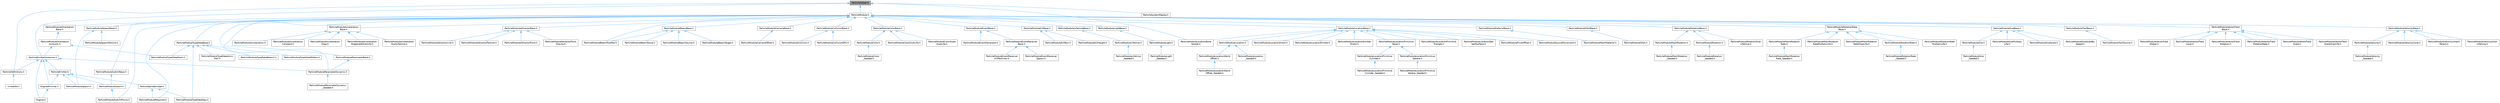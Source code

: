 digraph "ParticleHelper.h"
{
 // INTERACTIVE_SVG=YES
 // LATEX_PDF_SIZE
  bgcolor="transparent";
  edge [fontname=Helvetica,fontsize=10,labelfontname=Helvetica,labelfontsize=10];
  node [fontname=Helvetica,fontsize=10,shape=box,height=0.2,width=0.4];
  Node1 [id="Node000001",label="ParticleHelper.h",height=0.2,width=0.4,color="gray40", fillcolor="grey60", style="filled", fontcolor="black",tooltip=" "];
  Node1 -> Node2 [id="edge1_Node000001_Node000002",dir="back",color="steelblue1",style="solid",tooltip=" "];
  Node2 [id="Node000002",label="ParticleDefinitions.h",height=0.2,width=0.4,color="grey40", fillcolor="white", style="filled",URL="$db/dde/ParticleDefinitions_8h.html",tooltip=" "];
  Node2 -> Node3 [id="edge2_Node000002_Node000003",dir="back",color="steelblue1",style="solid",tooltip=" "];
  Node3 [id="Node000003",label="UnrealEd.h",height=0.2,width=0.4,color="grey40", fillcolor="white", style="filled",URL="$d2/d5f/UnrealEd_8h.html",tooltip=" "];
  Node1 -> Node4 [id="edge3_Node000001_Node000004",dir="back",color="steelblue1",style="solid",tooltip=" "];
  Node4 [id="Node000004",label="ParticleEmitterInstances.h",height=0.2,width=0.4,color="grey40", fillcolor="white", style="filled",URL="$d4/dd8/ParticleEmitterInstances_8h.html",tooltip=" "];
  Node4 -> Node5 [id="edge4_Node000004_Node000005",dir="back",color="steelblue1",style="solid",tooltip=" "];
  Node5 [id="Node000005",label="Engine.h",height=0.2,width=0.4,color="grey40", fillcolor="white", style="filled",URL="$d1/d34/Public_2Engine_8h.html",tooltip=" "];
  Node4 -> Node6 [id="edge5_Node000004_Node000006",dir="back",color="steelblue1",style="solid",tooltip=" "];
  Node6 [id="Node000006",label="EngineMinimal.h",height=0.2,width=0.4,color="grey40", fillcolor="white", style="filled",URL="$d0/d2c/EngineMinimal_8h.html",tooltip=" "];
  Node6 -> Node5 [id="edge6_Node000006_Node000005",dir="back",color="steelblue1",style="solid",tooltip=" "];
  Node4 -> Node2 [id="edge7_Node000004_Node000002",dir="back",color="steelblue1",style="solid",tooltip=" "];
  Node4 -> Node7 [id="edge8_Node000004_Node000007",dir="back",color="steelblue1",style="solid",tooltip=" "];
  Node7 [id="Node000007",label="ParticleEmitter.h",height=0.2,width=0.4,color="grey40", fillcolor="white", style="filled",URL="$da/d0d/ParticleEmitter_8h.html",tooltip=" "];
  Node7 -> Node6 [id="edge9_Node000007_Node000006",dir="back",color="steelblue1",style="solid",tooltip=" "];
  Node7 -> Node8 [id="edge10_Node000007_Node000008",dir="back",color="steelblue1",style="solid",tooltip=" "];
  Node8 [id="Node000008",label="ParticleModuleSpawn.h",height=0.2,width=0.4,color="grey40", fillcolor="white", style="filled",URL="$d4/d84/ParticleModuleSpawn_8h.html",tooltip=" "];
  Node7 -> Node9 [id="edge11_Node000007_Node000009",dir="back",color="steelblue1",style="solid",tooltip=" "];
  Node9 [id="Node000009",label="ParticleModuleSubUV.h",height=0.2,width=0.4,color="grey40", fillcolor="white", style="filled",URL="$dc/d7d/ParticleModuleSubUV_8h.html",tooltip=" "];
  Node9 -> Node10 [id="edge12_Node000009_Node000010",dir="back",color="steelblue1",style="solid",tooltip=" "];
  Node10 [id="Node000010",label="ParticleModuleSubUVMovie.h",height=0.2,width=0.4,color="grey40", fillcolor="white", style="filled",URL="$dc/d66/ParticleModuleSubUVMovie_8h.html",tooltip=" "];
  Node7 -> Node11 [id="edge13_Node000007_Node000011",dir="back",color="steelblue1",style="solid",tooltip=" "];
  Node11 [id="Node000011",label="ParticleSpriteEmitter.h",height=0.2,width=0.4,color="grey40", fillcolor="white", style="filled",URL="$d8/d83/ParticleSpriteEmitter_8h.html",tooltip=" "];
  Node11 -> Node12 [id="edge14_Node000011_Node000012",dir="back",color="steelblue1",style="solid",tooltip=" "];
  Node12 [id="Node000012",label="ParticleModuleRequired.h",height=0.2,width=0.4,color="grey40", fillcolor="white", style="filled",URL="$dd/d80/ParticleModuleRequired_8h.html",tooltip=" "];
  Node11 -> Node13 [id="edge15_Node000011_Node000013",dir="back",color="steelblue1",style="solid",tooltip=" "];
  Node13 [id="Node000013",label="ParticleModuleTypeDataGpu.h",height=0.2,width=0.4,color="grey40", fillcolor="white", style="filled",URL="$d7/d30/ParticleModuleTypeDataGpu_8h.html",tooltip=" "];
  Node4 -> Node14 [id="edge16_Node000004_Node000014",dir="back",color="steelblue1",style="solid",tooltip=" "];
  Node14 [id="Node000014",label="ParticleModuleParameterDynamic.h",height=0.2,width=0.4,color="grey40", fillcolor="white", style="filled",URL="$d3/d04/ParticleModuleParameterDynamic_8h.html",tooltip=" "];
  Node14 -> Node15 [id="edge17_Node000014_Node000015",dir="back",color="steelblue1",style="solid",tooltip=" "];
  Node15 [id="Node000015",label="ParticleModuleParameterDynamic\l_Seeded.h",height=0.2,width=0.4,color="grey40", fillcolor="white", style="filled",URL="$de/d89/ParticleModuleParameterDynamic__Seeded_8h.html",tooltip=" "];
  Node1 -> Node16 [id="edge18_Node000001_Node000016",dir="back",color="steelblue1",style="solid",tooltip=" "];
  Node16 [id="Node000016",label="ParticleModule.h",height=0.2,width=0.4,color="grey40", fillcolor="white", style="filled",URL="$d7/d7c/ParticleModule_8h.html",tooltip=" "];
  Node16 -> Node17 [id="edge19_Node000016_Node000017",dir="back",color="steelblue1",style="solid",tooltip=" "];
  Node17 [id="Node000017",label="ParticleModuleAcceleration\lBase.h",height=0.2,width=0.4,color="grey40", fillcolor="white", style="filled",URL="$d5/de7/ParticleModuleAccelerationBase_8h.html",tooltip=" "];
  Node17 -> Node18 [id="edge20_Node000017_Node000018",dir="back",color="steelblue1",style="solid",tooltip=" "];
  Node18 [id="Node000018",label="ParticleModuleAcceleration.h",height=0.2,width=0.4,color="grey40", fillcolor="white", style="filled",URL="$d2/dcc/ParticleModuleAcceleration_8h.html",tooltip=" "];
  Node17 -> Node19 [id="edge21_Node000017_Node000019",dir="back",color="steelblue1",style="solid",tooltip=" "];
  Node19 [id="Node000019",label="ParticleModuleAcceleration\lConstant.h",height=0.2,width=0.4,color="grey40", fillcolor="white", style="filled",URL="$da/d3f/ParticleModuleAccelerationConstant_8h.html",tooltip=" "];
  Node17 -> Node20 [id="edge22_Node000017_Node000020",dir="back",color="steelblue1",style="solid",tooltip=" "];
  Node20 [id="Node000020",label="ParticleModuleAcceleration\lDrag.h",height=0.2,width=0.4,color="grey40", fillcolor="white", style="filled",URL="$d5/df7/ParticleModuleAccelerationDrag_8h.html",tooltip=" "];
  Node17 -> Node21 [id="edge23_Node000017_Node000021",dir="back",color="steelblue1",style="solid",tooltip=" "];
  Node21 [id="Node000021",label="ParticleModuleAcceleration\lDragScaleOverLife.h",height=0.2,width=0.4,color="grey40", fillcolor="white", style="filled",URL="$d1/d71/ParticleModuleAccelerationDragScaleOverLife_8h.html",tooltip=" "];
  Node17 -> Node22 [id="edge24_Node000017_Node000022",dir="back",color="steelblue1",style="solid",tooltip=" "];
  Node22 [id="Node000022",label="ParticleModuleAcceleration\lOverLifetime.h",height=0.2,width=0.4,color="grey40", fillcolor="white", style="filled",URL="$d8/de4/ParticleModuleAccelerationOverLifetime_8h.html",tooltip=" "];
  Node16 -> Node23 [id="edge25_Node000016_Node000023",dir="back",color="steelblue1",style="solid",tooltip=" "];
  Node23 [id="Node000023",label="ParticleModuleAttractorBase.h",height=0.2,width=0.4,color="grey40", fillcolor="white", style="filled",URL="$dc/d14/ParticleModuleAttractorBase_8h.html",tooltip=" "];
  Node23 -> Node24 [id="edge26_Node000023_Node000024",dir="back",color="steelblue1",style="solid",tooltip=" "];
  Node24 [id="Node000024",label="ParticleModuleAttractorLine.h",height=0.2,width=0.4,color="grey40", fillcolor="white", style="filled",URL="$dc/df9/ParticleModuleAttractorLine_8h.html",tooltip=" "];
  Node23 -> Node25 [id="edge27_Node000023_Node000025",dir="back",color="steelblue1",style="solid",tooltip=" "];
  Node25 [id="Node000025",label="ParticleModuleAttractorParticle.h",height=0.2,width=0.4,color="grey40", fillcolor="white", style="filled",URL="$d3/df1/ParticleModuleAttractorParticle_8h.html",tooltip=" "];
  Node23 -> Node26 [id="edge28_Node000023_Node000026",dir="back",color="steelblue1",style="solid",tooltip=" "];
  Node26 [id="Node000026",label="ParticleModuleAttractorPoint.h",height=0.2,width=0.4,color="grey40", fillcolor="white", style="filled",URL="$d8/d84/ParticleModuleAttractorPoint_8h.html",tooltip=" "];
  Node23 -> Node27 [id="edge29_Node000023_Node000027",dir="back",color="steelblue1",style="solid",tooltip=" "];
  Node27 [id="Node000027",label="ParticleModuleAttractorPoint\lGravity.h",height=0.2,width=0.4,color="grey40", fillcolor="white", style="filled",URL="$d3/de8/ParticleModuleAttractorPointGravity_8h.html",tooltip=" "];
  Node16 -> Node28 [id="edge30_Node000016_Node000028",dir="back",color="steelblue1",style="solid",tooltip=" "];
  Node28 [id="Node000028",label="ParticleModuleBeamBase.h",height=0.2,width=0.4,color="grey40", fillcolor="white", style="filled",URL="$d8/d9f/ParticleModuleBeamBase_8h.html",tooltip=" "];
  Node28 -> Node29 [id="edge31_Node000028_Node000029",dir="back",color="steelblue1",style="solid",tooltip=" "];
  Node29 [id="Node000029",label="ParticleModuleBeamModifier.h",height=0.2,width=0.4,color="grey40", fillcolor="white", style="filled",URL="$d4/dcf/ParticleModuleBeamModifier_8h.html",tooltip=" "];
  Node28 -> Node30 [id="edge32_Node000028_Node000030",dir="back",color="steelblue1",style="solid",tooltip=" "];
  Node30 [id="Node000030",label="ParticleModuleBeamNoise.h",height=0.2,width=0.4,color="grey40", fillcolor="white", style="filled",URL="$d6/d06/ParticleModuleBeamNoise_8h.html",tooltip=" "];
  Node28 -> Node31 [id="edge33_Node000028_Node000031",dir="back",color="steelblue1",style="solid",tooltip=" "];
  Node31 [id="Node000031",label="ParticleModuleBeamSource.h",height=0.2,width=0.4,color="grey40", fillcolor="white", style="filled",URL="$d4/d93/ParticleModuleBeamSource_8h.html",tooltip=" "];
  Node28 -> Node32 [id="edge34_Node000028_Node000032",dir="back",color="steelblue1",style="solid",tooltip=" "];
  Node32 [id="Node000032",label="ParticleModuleBeamTarget.h",height=0.2,width=0.4,color="grey40", fillcolor="white", style="filled",URL="$dc/d01/ParticleModuleBeamTarget_8h.html",tooltip=" "];
  Node16 -> Node29 [id="edge35_Node000016_Node000029",dir="back",color="steelblue1",style="solid",tooltip=" "];
  Node16 -> Node33 [id="edge36_Node000016_Node000033",dir="back",color="steelblue1",style="solid",tooltip=" "];
  Node33 [id="Node000033",label="ParticleModuleCameraBase.h",height=0.2,width=0.4,color="grey40", fillcolor="white", style="filled",URL="$d5/dae/ParticleModuleCameraBase_8h.html",tooltip=" "];
  Node33 -> Node34 [id="edge37_Node000033_Node000034",dir="back",color="steelblue1",style="solid",tooltip=" "];
  Node34 [id="Node000034",label="ParticleModuleCameraOffset.h",height=0.2,width=0.4,color="grey40", fillcolor="white", style="filled",URL="$d7/da1/ParticleModuleCameraOffset_8h.html",tooltip=" "];
  Node16 -> Node35 [id="edge38_Node000016_Node000035",dir="back",color="steelblue1",style="solid",tooltip=" "];
  Node35 [id="Node000035",label="ParticleModuleCollisionBase.h",height=0.2,width=0.4,color="grey40", fillcolor="white", style="filled",URL="$d6/db9/ParticleModuleCollisionBase_8h.html",tooltip=" "];
  Node35 -> Node36 [id="edge39_Node000035_Node000036",dir="back",color="steelblue1",style="solid",tooltip=" "];
  Node36 [id="Node000036",label="ParticleModuleCollision.h",height=0.2,width=0.4,color="grey40", fillcolor="white", style="filled",URL="$d5/d24/ParticleModuleCollision_8h.html",tooltip=" "];
  Node35 -> Node37 [id="edge40_Node000035_Node000037",dir="back",color="steelblue1",style="solid",tooltip=" "];
  Node37 [id="Node000037",label="ParticleModuleCollisionGPU.h",height=0.2,width=0.4,color="grey40", fillcolor="white", style="filled",URL="$d1/de4/ParticleModuleCollisionGPU_8h.html",tooltip=" "];
  Node16 -> Node38 [id="edge41_Node000016_Node000038",dir="back",color="steelblue1",style="solid",tooltip=" "];
  Node38 [id="Node000038",label="ParticleModuleColorBase.h",height=0.2,width=0.4,color="grey40", fillcolor="white", style="filled",URL="$dd/d30/ParticleModuleColorBase_8h.html",tooltip=" "];
  Node38 -> Node39 [id="edge42_Node000038_Node000039",dir="back",color="steelblue1",style="solid",tooltip=" "];
  Node39 [id="Node000039",label="ParticleModuleColor.h",height=0.2,width=0.4,color="grey40", fillcolor="white", style="filled",URL="$dd/d54/ParticleModuleColor_8h.html",tooltip=" "];
  Node39 -> Node40 [id="edge43_Node000039_Node000040",dir="back",color="steelblue1",style="solid",tooltip=" "];
  Node40 [id="Node000040",label="ParticleModuleColor\l_Seeded.h",height=0.2,width=0.4,color="grey40", fillcolor="white", style="filled",URL="$d9/d67/ParticleModuleColor__Seeded_8h.html",tooltip=" "];
  Node38 -> Node41 [id="edge44_Node000038_Node000041",dir="back",color="steelblue1",style="solid",tooltip=" "];
  Node41 [id="Node000041",label="ParticleModuleColorOverLife.h",height=0.2,width=0.4,color="grey40", fillcolor="white", style="filled",URL="$d3/d60/ParticleModuleColorOverLife_8h.html",tooltip=" "];
  Node38 -> Node42 [id="edge45_Node000038_Node000042",dir="back",color="steelblue1",style="solid",tooltip=" "];
  Node42 [id="Node000042",label="ParticleModuleColorScale\lOverLife.h",height=0.2,width=0.4,color="grey40", fillcolor="white", style="filled",URL="$d0/deb/ParticleModuleColorScaleOverLife_8h.html",tooltip=" "];
  Node16 -> Node43 [id="edge46_Node000016_Node000043",dir="back",color="steelblue1",style="solid",tooltip=" "];
  Node43 [id="Node000043",label="ParticleModuleEventBase.h",height=0.2,width=0.4,color="grey40", fillcolor="white", style="filled",URL="$d2/d8a/ParticleModuleEventBase_8h.html",tooltip=" "];
  Node43 -> Node44 [id="edge47_Node000043_Node000044",dir="back",color="steelblue1",style="solid",tooltip=" "];
  Node44 [id="Node000044",label="ParticleModuleEventGenerator.h",height=0.2,width=0.4,color="grey40", fillcolor="white", style="filled",URL="$dd/df1/ParticleModuleEventGenerator_8h.html",tooltip=" "];
  Node43 -> Node45 [id="edge48_Node000043_Node000045",dir="back",color="steelblue1",style="solid",tooltip=" "];
  Node45 [id="Node000045",label="ParticleModuleEventReceiver\lBase.h",height=0.2,width=0.4,color="grey40", fillcolor="white", style="filled",URL="$d2/d65/ParticleModuleEventReceiverBase_8h.html",tooltip=" "];
  Node45 -> Node46 [id="edge49_Node000045_Node000046",dir="back",color="steelblue1",style="solid",tooltip=" "];
  Node46 [id="Node000046",label="ParticleModuleEventReceiver\lKillParticles.h",height=0.2,width=0.4,color="grey40", fillcolor="white", style="filled",URL="$df/d67/ParticleModuleEventReceiverKillParticles_8h.html",tooltip=" "];
  Node45 -> Node47 [id="edge50_Node000045_Node000047",dir="back",color="steelblue1",style="solid",tooltip=" "];
  Node47 [id="Node000047",label="ParticleModuleEventReceiver\lSpawn.h",height=0.2,width=0.4,color="grey40", fillcolor="white", style="filled",URL="$df/da0/ParticleModuleEventReceiverSpawn_8h.html",tooltip=" "];
  Node16 -> Node48 [id="edge51_Node000016_Node000048",dir="back",color="steelblue1",style="solid",tooltip=" "];
  Node48 [id="Node000048",label="ParticleModuleKillBase.h",height=0.2,width=0.4,color="grey40", fillcolor="white", style="filled",URL="$d8/ddf/ParticleModuleKillBase_8h.html",tooltip=" "];
  Node48 -> Node49 [id="edge52_Node000048_Node000049",dir="back",color="steelblue1",style="solid",tooltip=" "];
  Node49 [id="Node000049",label="ParticleModuleKillBox.h",height=0.2,width=0.4,color="grey40", fillcolor="white", style="filled",URL="$d5/d64/ParticleModuleKillBox_8h.html",tooltip=" "];
  Node48 -> Node50 [id="edge53_Node000048_Node000050",dir="back",color="steelblue1",style="solid",tooltip=" "];
  Node50 [id="Node000050",label="ParticleModuleKillHeight.h",height=0.2,width=0.4,color="grey40", fillcolor="white", style="filled",URL="$d7/d89/ParticleModuleKillHeight_8h.html",tooltip=" "];
  Node16 -> Node51 [id="edge54_Node000016_Node000051",dir="back",color="steelblue1",style="solid",tooltip=" "];
  Node51 [id="Node000051",label="ParticleModuleLifetimeBase.h",height=0.2,width=0.4,color="grey40", fillcolor="white", style="filled",URL="$d2/d3a/ParticleModuleLifetimeBase_8h.html",tooltip=" "];
  Node51 -> Node52 [id="edge55_Node000051_Node000052",dir="back",color="steelblue1",style="solid",tooltip=" "];
  Node52 [id="Node000052",label="ParticleModuleLifetime.h",height=0.2,width=0.4,color="grey40", fillcolor="white", style="filled",URL="$d0/dac/ParticleModuleLifetime_8h.html",tooltip=" "];
  Node52 -> Node53 [id="edge56_Node000052_Node000053",dir="back",color="steelblue1",style="solid",tooltip=" "];
  Node53 [id="Node000053",label="ParticleModuleLifetime\l_Seeded.h",height=0.2,width=0.4,color="grey40", fillcolor="white", style="filled",URL="$dd/d0d/ParticleModuleLifetime__Seeded_8h.html",tooltip=" "];
  Node16 -> Node54 [id="edge57_Node000016_Node000054",dir="back",color="steelblue1",style="solid",tooltip=" "];
  Node54 [id="Node000054",label="ParticleModuleLightBase.h",height=0.2,width=0.4,color="grey40", fillcolor="white", style="filled",URL="$da/d01/ParticleModuleLightBase_8h.html",tooltip=" "];
  Node54 -> Node55 [id="edge58_Node000054_Node000055",dir="back",color="steelblue1",style="solid",tooltip=" "];
  Node55 [id="Node000055",label="ParticleModuleLight.h",height=0.2,width=0.4,color="grey40", fillcolor="white", style="filled",URL="$d6/dd4/ParticleModuleLight_8h.html",tooltip=" "];
  Node55 -> Node56 [id="edge59_Node000055_Node000056",dir="back",color="steelblue1",style="solid",tooltip=" "];
  Node56 [id="Node000056",label="ParticleModuleLight\l_Seeded.h",height=0.2,width=0.4,color="grey40", fillcolor="white", style="filled",URL="$da/df1/ParticleModuleLight__Seeded_8h.html",tooltip=" "];
  Node16 -> Node57 [id="edge60_Node000016_Node000057",dir="back",color="steelblue1",style="solid",tooltip=" "];
  Node57 [id="Node000057",label="ParticleModuleLocationBase.h",height=0.2,width=0.4,color="grey40", fillcolor="white", style="filled",URL="$d4/d45/ParticleModuleLocationBase_8h.html",tooltip=" "];
  Node57 -> Node58 [id="edge61_Node000057_Node000058",dir="back",color="steelblue1",style="solid",tooltip=" "];
  Node58 [id="Node000058",label="ParticleModuleLocation.h",height=0.2,width=0.4,color="grey40", fillcolor="white", style="filled",URL="$d5/d77/ParticleModuleLocation_8h.html",tooltip=" "];
  Node58 -> Node59 [id="edge62_Node000058_Node000059",dir="back",color="steelblue1",style="solid",tooltip=" "];
  Node59 [id="Node000059",label="ParticleModuleLocationWorld\lOffset.h",height=0.2,width=0.4,color="grey40", fillcolor="white", style="filled",URL="$df/d50/ParticleModuleLocationWorldOffset_8h.html",tooltip=" "];
  Node59 -> Node60 [id="edge63_Node000059_Node000060",dir="back",color="steelblue1",style="solid",tooltip=" "];
  Node60 [id="Node000060",label="ParticleModuleLocationWorld\lOffset_Seeded.h",height=0.2,width=0.4,color="grey40", fillcolor="white", style="filled",URL="$d2/d1b/ParticleModuleLocationWorldOffset__Seeded_8h.html",tooltip=" "];
  Node58 -> Node61 [id="edge64_Node000058_Node000061",dir="back",color="steelblue1",style="solid",tooltip=" "];
  Node61 [id="Node000061",label="ParticleModuleLocation\l_Seeded.h",height=0.2,width=0.4,color="grey40", fillcolor="white", style="filled",URL="$dd/d5b/ParticleModuleLocation__Seeded_8h.html",tooltip=" "];
  Node57 -> Node62 [id="edge65_Node000057_Node000062",dir="back",color="steelblue1",style="solid",tooltip=" "];
  Node62 [id="Node000062",label="ParticleModuleLocationBone\lSocket.h",height=0.2,width=0.4,color="grey40", fillcolor="white", style="filled",URL="$da/d3d/ParticleModuleLocationBoneSocket_8h.html",tooltip=" "];
  Node57 -> Node63 [id="edge66_Node000057_Node000063",dir="back",color="steelblue1",style="solid",tooltip=" "];
  Node63 [id="Node000063",label="ParticleModuleLocationDirect.h",height=0.2,width=0.4,color="grey40", fillcolor="white", style="filled",URL="$d9/d21/ParticleModuleLocationDirect_8h.html",tooltip=" "];
  Node57 -> Node64 [id="edge67_Node000057_Node000064",dir="back",color="steelblue1",style="solid",tooltip=" "];
  Node64 [id="Node000064",label="ParticleModuleLocationEmitter.h",height=0.2,width=0.4,color="grey40", fillcolor="white", style="filled",URL="$dc/df0/ParticleModuleLocationEmitter_8h.html",tooltip=" "];
  Node57 -> Node65 [id="edge68_Node000057_Node000065",dir="back",color="steelblue1",style="solid",tooltip=" "];
  Node65 [id="Node000065",label="ParticleModuleLocationEmitter\lDirect.h",height=0.2,width=0.4,color="grey40", fillcolor="white", style="filled",URL="$d9/d5b/ParticleModuleLocationEmitterDirect_8h.html",tooltip=" "];
  Node57 -> Node66 [id="edge69_Node000057_Node000066",dir="back",color="steelblue1",style="solid",tooltip=" "];
  Node66 [id="Node000066",label="ParticleModuleLocationPrimitive\lBase.h",height=0.2,width=0.4,color="grey40", fillcolor="white", style="filled",URL="$dd/d81/ParticleModuleLocationPrimitiveBase_8h.html",tooltip=" "];
  Node66 -> Node67 [id="edge70_Node000066_Node000067",dir="back",color="steelblue1",style="solid",tooltip=" "];
  Node67 [id="Node000067",label="ParticleModuleLocationPrimitive\lCylinder.h",height=0.2,width=0.4,color="grey40", fillcolor="white", style="filled",URL="$dc/d94/ParticleModuleLocationPrimitiveCylinder_8h.html",tooltip=" "];
  Node67 -> Node68 [id="edge71_Node000067_Node000068",dir="back",color="steelblue1",style="solid",tooltip=" "];
  Node68 [id="Node000068",label="ParticleModuleLocationPrimitive\lCylinder_Seeded.h",height=0.2,width=0.4,color="grey40", fillcolor="white", style="filled",URL="$d7/d44/ParticleModuleLocationPrimitiveCylinder__Seeded_8h.html",tooltip=" "];
  Node66 -> Node69 [id="edge72_Node000066_Node000069",dir="back",color="steelblue1",style="solid",tooltip=" "];
  Node69 [id="Node000069",label="ParticleModuleLocationPrimitive\lSphere.h",height=0.2,width=0.4,color="grey40", fillcolor="white", style="filled",URL="$d1/d59/ParticleModuleLocationPrimitiveSphere_8h.html",tooltip=" "];
  Node69 -> Node70 [id="edge73_Node000069_Node000070",dir="back",color="steelblue1",style="solid",tooltip=" "];
  Node70 [id="Node000070",label="ParticleModuleLocationPrimitive\lSphere_Seeded.h",height=0.2,width=0.4,color="grey40", fillcolor="white", style="filled",URL="$d7/d25/ParticleModuleLocationPrimitiveSphere__Seeded_8h.html",tooltip=" "];
  Node57 -> Node71 [id="edge74_Node000057_Node000071",dir="back",color="steelblue1",style="solid",tooltip=" "];
  Node71 [id="Node000071",label="ParticleModuleLocationPrimitive\lTriangle.h",height=0.2,width=0.4,color="grey40", fillcolor="white", style="filled",URL="$d4/d22/ParticleModuleLocationPrimitiveTriangle_8h.html",tooltip=" "];
  Node57 -> Node72 [id="edge75_Node000057_Node000072",dir="back",color="steelblue1",style="solid",tooltip=" "];
  Node72 [id="Node000072",label="ParticleModuleLocationSkel\lVertSurface.h",height=0.2,width=0.4,color="grey40", fillcolor="white", style="filled",URL="$d1/de4/ParticleModuleLocationSkelVertSurface_8h.html",tooltip=" "];
  Node57 -> Node73 [id="edge76_Node000057_Node000073",dir="back",color="steelblue1",style="solid",tooltip=" "];
  Node73 [id="Node000073",label="ParticleModulePivotOffset.h",height=0.2,width=0.4,color="grey40", fillcolor="white", style="filled",URL="$d8/d6c/ParticleModulePivotOffset_8h.html",tooltip=" "];
  Node57 -> Node74 [id="edge77_Node000057_Node000074",dir="back",color="steelblue1",style="solid",tooltip=" "];
  Node74 [id="Node000074",label="ParticleModuleSourceMovement.h",height=0.2,width=0.4,color="grey40", fillcolor="white", style="filled",URL="$dc/d42/ParticleModuleSourceMovement_8h.html",tooltip=" "];
  Node16 -> Node75 [id="edge78_Node000016_Node000075",dir="back",color="steelblue1",style="solid",tooltip=" "];
  Node75 [id="Node000075",label="ParticleModuleMaterialBase.h",height=0.2,width=0.4,color="grey40", fillcolor="white", style="filled",URL="$d7/d40/ParticleModuleMaterialBase_8h.html",tooltip=" "];
  Node75 -> Node76 [id="edge79_Node000075_Node000076",dir="back",color="steelblue1",style="solid",tooltip=" "];
  Node76 [id="Node000076",label="ParticleModuleMeshMaterial.h",height=0.2,width=0.4,color="grey40", fillcolor="white", style="filled",URL="$d0/d3f/ParticleModuleMeshMaterial_8h.html",tooltip=" "];
  Node16 -> Node77 [id="edge80_Node000016_Node000077",dir="back",color="steelblue1",style="solid",tooltip=" "];
  Node77 [id="Node000077",label="ParticleModuleOrbitBase.h",height=0.2,width=0.4,color="grey40", fillcolor="white", style="filled",URL="$d2/d05/ParticleModuleOrbitBase_8h.html",tooltip=" "];
  Node77 -> Node78 [id="edge81_Node000077_Node000078",dir="back",color="steelblue1",style="solid",tooltip=" "];
  Node78 [id="Node000078",label="ParticleModuleOrbit.h",height=0.2,width=0.4,color="grey40", fillcolor="white", style="filled",URL="$d6/dbd/ParticleModuleOrbit_8h.html",tooltip=" "];
  Node16 -> Node79 [id="edge82_Node000016_Node000079",dir="back",color="steelblue1",style="solid",tooltip=" "];
  Node79 [id="Node000079",label="ParticleModuleOrientation\lBase.h",height=0.2,width=0.4,color="grey40", fillcolor="white", style="filled",URL="$de/d26/ParticleModuleOrientationBase_8h.html",tooltip=" "];
  Node79 -> Node80 [id="edge83_Node000079_Node000080",dir="back",color="steelblue1",style="solid",tooltip=" "];
  Node80 [id="Node000080",label="ParticleModuleOrientation\lAxisLock.h",height=0.2,width=0.4,color="grey40", fillcolor="white", style="filled",URL="$dc/d33/ParticleModuleOrientationAxisLock_8h.html",tooltip=" "];
  Node80 -> Node4 [id="edge84_Node000080_Node000004",dir="back",color="steelblue1",style="solid",tooltip=" "];
  Node80 -> Node81 [id="edge85_Node000080_Node000081",dir="back",color="steelblue1",style="solid",tooltip=" "];
  Node81 [id="Node000081",label="ParticleModuleTypeDataMesh.h",height=0.2,width=0.4,color="grey40", fillcolor="white", style="filled",URL="$d1/d06/ParticleModuleTypeDataMesh_8h.html",tooltip=" "];
  Node16 -> Node82 [id="edge86_Node000016_Node000082",dir="back",color="steelblue1",style="solid",tooltip=" "];
  Node82 [id="Node000082",label="ParticleModuleParameterBase.h",height=0.2,width=0.4,color="grey40", fillcolor="white", style="filled",URL="$d9/d8e/ParticleModuleParameterBase_8h.html",tooltip=" "];
  Node82 -> Node14 [id="edge87_Node000082_Node000014",dir="back",color="steelblue1",style="solid",tooltip=" "];
  Node16 -> Node14 [id="edge88_Node000016_Node000014",dir="back",color="steelblue1",style="solid",tooltip=" "];
  Node16 -> Node12 [id="edge89_Node000016_Node000012",dir="back",color="steelblue1",style="solid",tooltip=" "];
  Node16 -> Node83 [id="edge90_Node000016_Node000083",dir="back",color="steelblue1",style="solid",tooltip=" "];
  Node83 [id="Node000083",label="ParticleModuleRotationBase.h",height=0.2,width=0.4,color="grey40", fillcolor="white", style="filled",URL="$db/dc2/ParticleModuleRotationBase_8h.html",tooltip=" "];
  Node83 -> Node84 [id="edge91_Node000083_Node000084",dir="back",color="steelblue1",style="solid",tooltip=" "];
  Node84 [id="Node000084",label="ParticleModuleMeshRotation.h",height=0.2,width=0.4,color="grey40", fillcolor="white", style="filled",URL="$d7/dd8/ParticleModuleMeshRotation_8h.html",tooltip=" "];
  Node84 -> Node85 [id="edge92_Node000084_Node000085",dir="back",color="steelblue1",style="solid",tooltip=" "];
  Node85 [id="Node000085",label="ParticleModuleMeshRotation\l_Seeded.h",height=0.2,width=0.4,color="grey40", fillcolor="white", style="filled",URL="$d9/d3d/ParticleModuleMeshRotation__Seeded_8h.html",tooltip=" "];
  Node83 -> Node86 [id="edge93_Node000083_Node000086",dir="back",color="steelblue1",style="solid",tooltip=" "];
  Node86 [id="Node000086",label="ParticleModuleRotation.h",height=0.2,width=0.4,color="grey40", fillcolor="white", style="filled",URL="$dc/dfd/ParticleModuleRotation_8h.html",tooltip=" "];
  Node86 -> Node87 [id="edge94_Node000086_Node000087",dir="back",color="steelblue1",style="solid",tooltip=" "];
  Node87 [id="Node000087",label="ParticleModuleRotation\l_Seeded.h",height=0.2,width=0.4,color="grey40", fillcolor="white", style="filled",URL="$d4/d9d/ParticleModuleRotation__Seeded_8h.html",tooltip=" "];
  Node83 -> Node88 [id="edge95_Node000083_Node000088",dir="back",color="steelblue1",style="solid",tooltip=" "];
  Node88 [id="Node000088",label="ParticleModuleRotationOver\lLifetime.h",height=0.2,width=0.4,color="grey40", fillcolor="white", style="filled",URL="$d5/d1c/ParticleModuleRotationOverLifetime_8h.html",tooltip=" "];
  Node16 -> Node89 [id="edge96_Node000016_Node000089",dir="back",color="steelblue1",style="solid",tooltip=" "];
  Node89 [id="Node000089",label="ParticleModuleRotationRate\lBase.h",height=0.2,width=0.4,color="grey40", fillcolor="white", style="filled",URL="$d1/da2/ParticleModuleRotationRateBase_8h.html",tooltip=" "];
  Node89 -> Node90 [id="edge97_Node000089_Node000090",dir="back",color="steelblue1",style="solid",tooltip=" "];
  Node90 [id="Node000090",label="ParticleModuleMeshRotation\lRate.h",height=0.2,width=0.4,color="grey40", fillcolor="white", style="filled",URL="$d4/d1e/ParticleModuleMeshRotationRate_8h.html",tooltip=" "];
  Node90 -> Node91 [id="edge98_Node000090_Node000091",dir="back",color="steelblue1",style="solid",tooltip=" "];
  Node91 [id="Node000091",label="ParticleModuleMeshRotation\lRate_Seeded.h",height=0.2,width=0.4,color="grey40", fillcolor="white", style="filled",URL="$df/d59/ParticleModuleMeshRotationRate__Seeded_8h.html",tooltip=" "];
  Node89 -> Node92 [id="edge99_Node000089_Node000092",dir="back",color="steelblue1",style="solid",tooltip=" "];
  Node92 [id="Node000092",label="ParticleModuleMeshRotation\lRateMultiplyLife.h",height=0.2,width=0.4,color="grey40", fillcolor="white", style="filled",URL="$d2/d9f/ParticleModuleMeshRotationRateMultiplyLife_8h.html",tooltip=" "];
  Node89 -> Node93 [id="edge100_Node000089_Node000093",dir="back",color="steelblue1",style="solid",tooltip=" "];
  Node93 [id="Node000093",label="ParticleModuleMeshRotation\lRateOverLife.h",height=0.2,width=0.4,color="grey40", fillcolor="white", style="filled",URL="$d9/dc6/ParticleModuleMeshRotationRateOverLife_8h.html",tooltip=" "];
  Node89 -> Node94 [id="edge101_Node000089_Node000094",dir="back",color="steelblue1",style="solid",tooltip=" "];
  Node94 [id="Node000094",label="ParticleModuleRotationRate.h",height=0.2,width=0.4,color="grey40", fillcolor="white", style="filled",URL="$d9/d56/ParticleModuleRotationRate_8h.html",tooltip=" "];
  Node94 -> Node95 [id="edge102_Node000094_Node000095",dir="back",color="steelblue1",style="solid",tooltip=" "];
  Node95 [id="Node000095",label="ParticleModuleRotationRate\l_Seeded.h",height=0.2,width=0.4,color="grey40", fillcolor="white", style="filled",URL="$d5/df0/ParticleModuleRotationRate__Seeded_8h.html",tooltip=" "];
  Node89 -> Node96 [id="edge103_Node000089_Node000096",dir="back",color="steelblue1",style="solid",tooltip=" "];
  Node96 [id="Node000096",label="ParticleModuleRotationRate\lMultiplyLife.h",height=0.2,width=0.4,color="grey40", fillcolor="white", style="filled",URL="$d0/d0e/ParticleModuleRotationRateMultiplyLife_8h.html",tooltip=" "];
  Node16 -> Node97 [id="edge104_Node000016_Node000097",dir="back",color="steelblue1",style="solid",tooltip=" "];
  Node97 [id="Node000097",label="ParticleModuleSizeBase.h",height=0.2,width=0.4,color="grey40", fillcolor="white", style="filled",URL="$da/db2/ParticleModuleSizeBase_8h.html",tooltip=" "];
  Node97 -> Node98 [id="edge105_Node000097_Node000098",dir="back",color="steelblue1",style="solid",tooltip=" "];
  Node98 [id="Node000098",label="ParticleModuleSize.h",height=0.2,width=0.4,color="grey40", fillcolor="white", style="filled",URL="$df/dd0/ParticleModuleSize_8h.html",tooltip=" "];
  Node98 -> Node99 [id="edge106_Node000098_Node000099",dir="back",color="steelblue1",style="solid",tooltip=" "];
  Node99 [id="Node000099",label="ParticleModuleSize\l_Seeded.h",height=0.2,width=0.4,color="grey40", fillcolor="white", style="filled",URL="$db/d05/ParticleModuleSize__Seeded_8h.html",tooltip=" "];
  Node97 -> Node100 [id="edge107_Node000097_Node000100",dir="back",color="steelblue1",style="solid",tooltip=" "];
  Node100 [id="Node000100",label="ParticleModuleSizeMultiply\lLife.h",height=0.2,width=0.4,color="grey40", fillcolor="white", style="filled",URL="$d6/db0/ParticleModuleSizeMultiplyLife_8h.html",tooltip=" "];
  Node97 -> Node101 [id="edge108_Node000097_Node000101",dir="back",color="steelblue1",style="solid",tooltip=" "];
  Node101 [id="Node000101",label="ParticleModuleSizeScale.h",height=0.2,width=0.4,color="grey40", fillcolor="white", style="filled",URL="$d5/d5c/ParticleModuleSizeScale_8h.html",tooltip=" "];
  Node97 -> Node102 [id="edge109_Node000097_Node000102",dir="back",color="steelblue1",style="solid",tooltip=" "];
  Node102 [id="Node000102",label="ParticleModuleSizeScaleBy\lSpeed.h",height=0.2,width=0.4,color="grey40", fillcolor="white", style="filled",URL="$d8/db9/ParticleModuleSizeScaleBySpeed_8h.html",tooltip=" "];
  Node16 -> Node103 [id="edge110_Node000016_Node000103",dir="back",color="steelblue1",style="solid",tooltip=" "];
  Node103 [id="Node000103",label="ParticleModuleSpawnBase.h",height=0.2,width=0.4,color="grey40", fillcolor="white", style="filled",URL="$d4/dc4/ParticleModuleSpawnBase_8h.html",tooltip=" "];
  Node103 -> Node8 [id="edge111_Node000103_Node000008",dir="back",color="steelblue1",style="solid",tooltip=" "];
  Node103 -> Node104 [id="edge112_Node000103_Node000104",dir="back",color="steelblue1",style="solid",tooltip=" "];
  Node104 [id="Node000104",label="ParticleModuleSpawnPerUnit.h",height=0.2,width=0.4,color="grey40", fillcolor="white", style="filled",URL="$d6/d52/ParticleModuleSpawnPerUnit_8h.html",tooltip=" "];
  Node16 -> Node105 [id="edge113_Node000016_Node000105",dir="back",color="steelblue1",style="solid",tooltip=" "];
  Node105 [id="Node000105",label="ParticleModuleSubUVBase.h",height=0.2,width=0.4,color="grey40", fillcolor="white", style="filled",URL="$de/d77/ParticleModuleSubUVBase_8h.html",tooltip=" "];
  Node105 -> Node9 [id="edge114_Node000105_Node000009",dir="back",color="steelblue1",style="solid",tooltip=" "];
  Node16 -> Node10 [id="edge115_Node000016_Node000010",dir="back",color="steelblue1",style="solid",tooltip=" "];
  Node16 -> Node106 [id="edge116_Node000016_Node000106",dir="back",color="steelblue1",style="solid",tooltip=" "];
  Node106 [id="Node000106",label="ParticleModuleTrailBase.h",height=0.2,width=0.4,color="grey40", fillcolor="white", style="filled",URL="$d0/dc9/ParticleModuleTrailBase_8h.html",tooltip=" "];
  Node106 -> Node107 [id="edge117_Node000106_Node000107",dir="back",color="steelblue1",style="solid",tooltip=" "];
  Node107 [id="Node000107",label="ParticleModuleTrailSource.h",height=0.2,width=0.4,color="grey40", fillcolor="white", style="filled",URL="$dc/dc5/ParticleModuleTrailSource_8h.html",tooltip=" "];
  Node16 -> Node108 [id="edge118_Node000016_Node000108",dir="back",color="steelblue1",style="solid",tooltip=" "];
  Node108 [id="Node000108",label="ParticleModuleTypeDataBase.h",height=0.2,width=0.4,color="grey40", fillcolor="white", style="filled",URL="$d5/d7e/ParticleModuleTypeDataBase_8h.html",tooltip=" "];
  Node108 -> Node109 [id="edge119_Node000108_Node000109",dir="back",color="steelblue1",style="solid",tooltip=" "];
  Node109 [id="Node000109",label="ParticleModuleTypeDataAnim\lTrail.h",height=0.2,width=0.4,color="grey40", fillcolor="white", style="filled",URL="$df/dd0/ParticleModuleTypeDataAnimTrail_8h.html",tooltip=" "];
  Node108 -> Node110 [id="edge120_Node000108_Node000110",dir="back",color="steelblue1",style="solid",tooltip=" "];
  Node110 [id="Node000110",label="ParticleModuleTypeDataBeam2.h",height=0.2,width=0.4,color="grey40", fillcolor="white", style="filled",URL="$d9/de2/ParticleModuleTypeDataBeam2_8h.html",tooltip=" "];
  Node108 -> Node13 [id="edge121_Node000108_Node000013",dir="back",color="steelblue1",style="solid",tooltip=" "];
  Node108 -> Node81 [id="edge122_Node000108_Node000081",dir="back",color="steelblue1",style="solid",tooltip=" "];
  Node108 -> Node111 [id="edge123_Node000108_Node000111",dir="back",color="steelblue1",style="solid",tooltip=" "];
  Node111 [id="Node000111",label="ParticleModuleTypeDataRibbon.h",height=0.2,width=0.4,color="grey40", fillcolor="white", style="filled",URL="$d6/db7/ParticleModuleTypeDataRibbon_8h.html",tooltip=" "];
  Node16 -> Node112 [id="edge124_Node000016_Node000112",dir="back",color="steelblue1",style="solid",tooltip=" "];
  Node112 [id="Node000112",label="ParticleModuleVectorField\lBase.h",height=0.2,width=0.4,color="grey40", fillcolor="white", style="filled",URL="$d4/d60/ParticleModuleVectorFieldBase_8h.html",tooltip=" "];
  Node112 -> Node113 [id="edge125_Node000112_Node000113",dir="back",color="steelblue1",style="solid",tooltip=" "];
  Node113 [id="Node000113",label="ParticleModuleVectorField\lGlobal.h",height=0.2,width=0.4,color="grey40", fillcolor="white", style="filled",URL="$df/d94/ParticleModuleVectorFieldGlobal_8h.html",tooltip=" "];
  Node112 -> Node114 [id="edge126_Node000112_Node000114",dir="back",color="steelblue1",style="solid",tooltip=" "];
  Node114 [id="Node000114",label="ParticleModuleVectorField\lLocal.h",height=0.2,width=0.4,color="grey40", fillcolor="white", style="filled",URL="$d2/d02/ParticleModuleVectorFieldLocal_8h.html",tooltip=" "];
  Node112 -> Node115 [id="edge127_Node000112_Node000115",dir="back",color="steelblue1",style="solid",tooltip=" "];
  Node115 [id="Node000115",label="ParticleModuleVectorField\lRotation.h",height=0.2,width=0.4,color="grey40", fillcolor="white", style="filled",URL="$d4/d7c/ParticleModuleVectorFieldRotation_8h.html",tooltip=" "];
  Node112 -> Node116 [id="edge128_Node000112_Node000116",dir="back",color="steelblue1",style="solid",tooltip=" "];
  Node116 [id="Node000116",label="ParticleModuleVectorField\lRotationRate.h",height=0.2,width=0.4,color="grey40", fillcolor="white", style="filled",URL="$d8/d56/ParticleModuleVectorFieldRotationRate_8h.html",tooltip=" "];
  Node112 -> Node117 [id="edge129_Node000112_Node000117",dir="back",color="steelblue1",style="solid",tooltip=" "];
  Node117 [id="Node000117",label="ParticleModuleVectorField\lScale.h",height=0.2,width=0.4,color="grey40", fillcolor="white", style="filled",URL="$d5/dda/ParticleModuleVectorFieldScale_8h.html",tooltip=" "];
  Node112 -> Node118 [id="edge130_Node000112_Node000118",dir="back",color="steelblue1",style="solid",tooltip=" "];
  Node118 [id="Node000118",label="ParticleModuleVectorField\lScaleOverLife.h",height=0.2,width=0.4,color="grey40", fillcolor="white", style="filled",URL="$d8/df3/ParticleModuleVectorFieldScaleOverLife_8h.html",tooltip=" "];
  Node16 -> Node119 [id="edge131_Node000016_Node000119",dir="back",color="steelblue1",style="solid",tooltip=" "];
  Node119 [id="Node000119",label="ParticleModuleVelocityBase.h",height=0.2,width=0.4,color="grey40", fillcolor="white", style="filled",URL="$db/d77/ParticleModuleVelocityBase_8h.html",tooltip=" "];
  Node119 -> Node120 [id="edge132_Node000119_Node000120",dir="back",color="steelblue1",style="solid",tooltip=" "];
  Node120 [id="Node000120",label="ParticleModuleVelocity.h",height=0.2,width=0.4,color="grey40", fillcolor="white", style="filled",URL="$d3/d16/ParticleModuleVelocity_8h.html",tooltip=" "];
  Node120 -> Node121 [id="edge133_Node000120_Node000121",dir="back",color="steelblue1",style="solid",tooltip=" "];
  Node121 [id="Node000121",label="ParticleModuleVelocity\l_Seeded.h",height=0.2,width=0.4,color="grey40", fillcolor="white", style="filled",URL="$d4/df4/ParticleModuleVelocity__Seeded_8h.html",tooltip=" "];
  Node119 -> Node122 [id="edge134_Node000119_Node000122",dir="back",color="steelblue1",style="solid",tooltip=" "];
  Node122 [id="Node000122",label="ParticleModuleVelocityCone.h",height=0.2,width=0.4,color="grey40", fillcolor="white", style="filled",URL="$db/d21/ParticleModuleVelocityCone_8h.html",tooltip=" "];
  Node119 -> Node123 [id="edge135_Node000119_Node000123",dir="back",color="steelblue1",style="solid",tooltip=" "];
  Node123 [id="Node000123",label="ParticleModuleVelocityInherit\lParent.h",height=0.2,width=0.4,color="grey40", fillcolor="white", style="filled",URL="$d6/d09/ParticleModuleVelocityInheritParent_8h.html",tooltip=" "];
  Node119 -> Node124 [id="edge136_Node000119_Node000124",dir="back",color="steelblue1",style="solid",tooltip=" "];
  Node124 [id="Node000124",label="ParticleModuleVelocityOver\lLifetime.h",height=0.2,width=0.4,color="grey40", fillcolor="white", style="filled",URL="$dd/d53/ParticleModuleVelocityOverLifetime_8h.html",tooltip=" "];
  Node1 -> Node62 [id="edge137_Node000001_Node000062",dir="back",color="steelblue1",style="solid",tooltip=" "];
  Node1 -> Node125 [id="edge138_Node000001_Node000125",dir="back",color="steelblue1",style="solid",tooltip=" "];
  Node125 [id="Node000125",label="ParticleSystemReplay.h",height=0.2,width=0.4,color="grey40", fillcolor="white", style="filled",URL="$d7/dc7/ParticleSystemReplay_8h.html",tooltip=" "];
}
